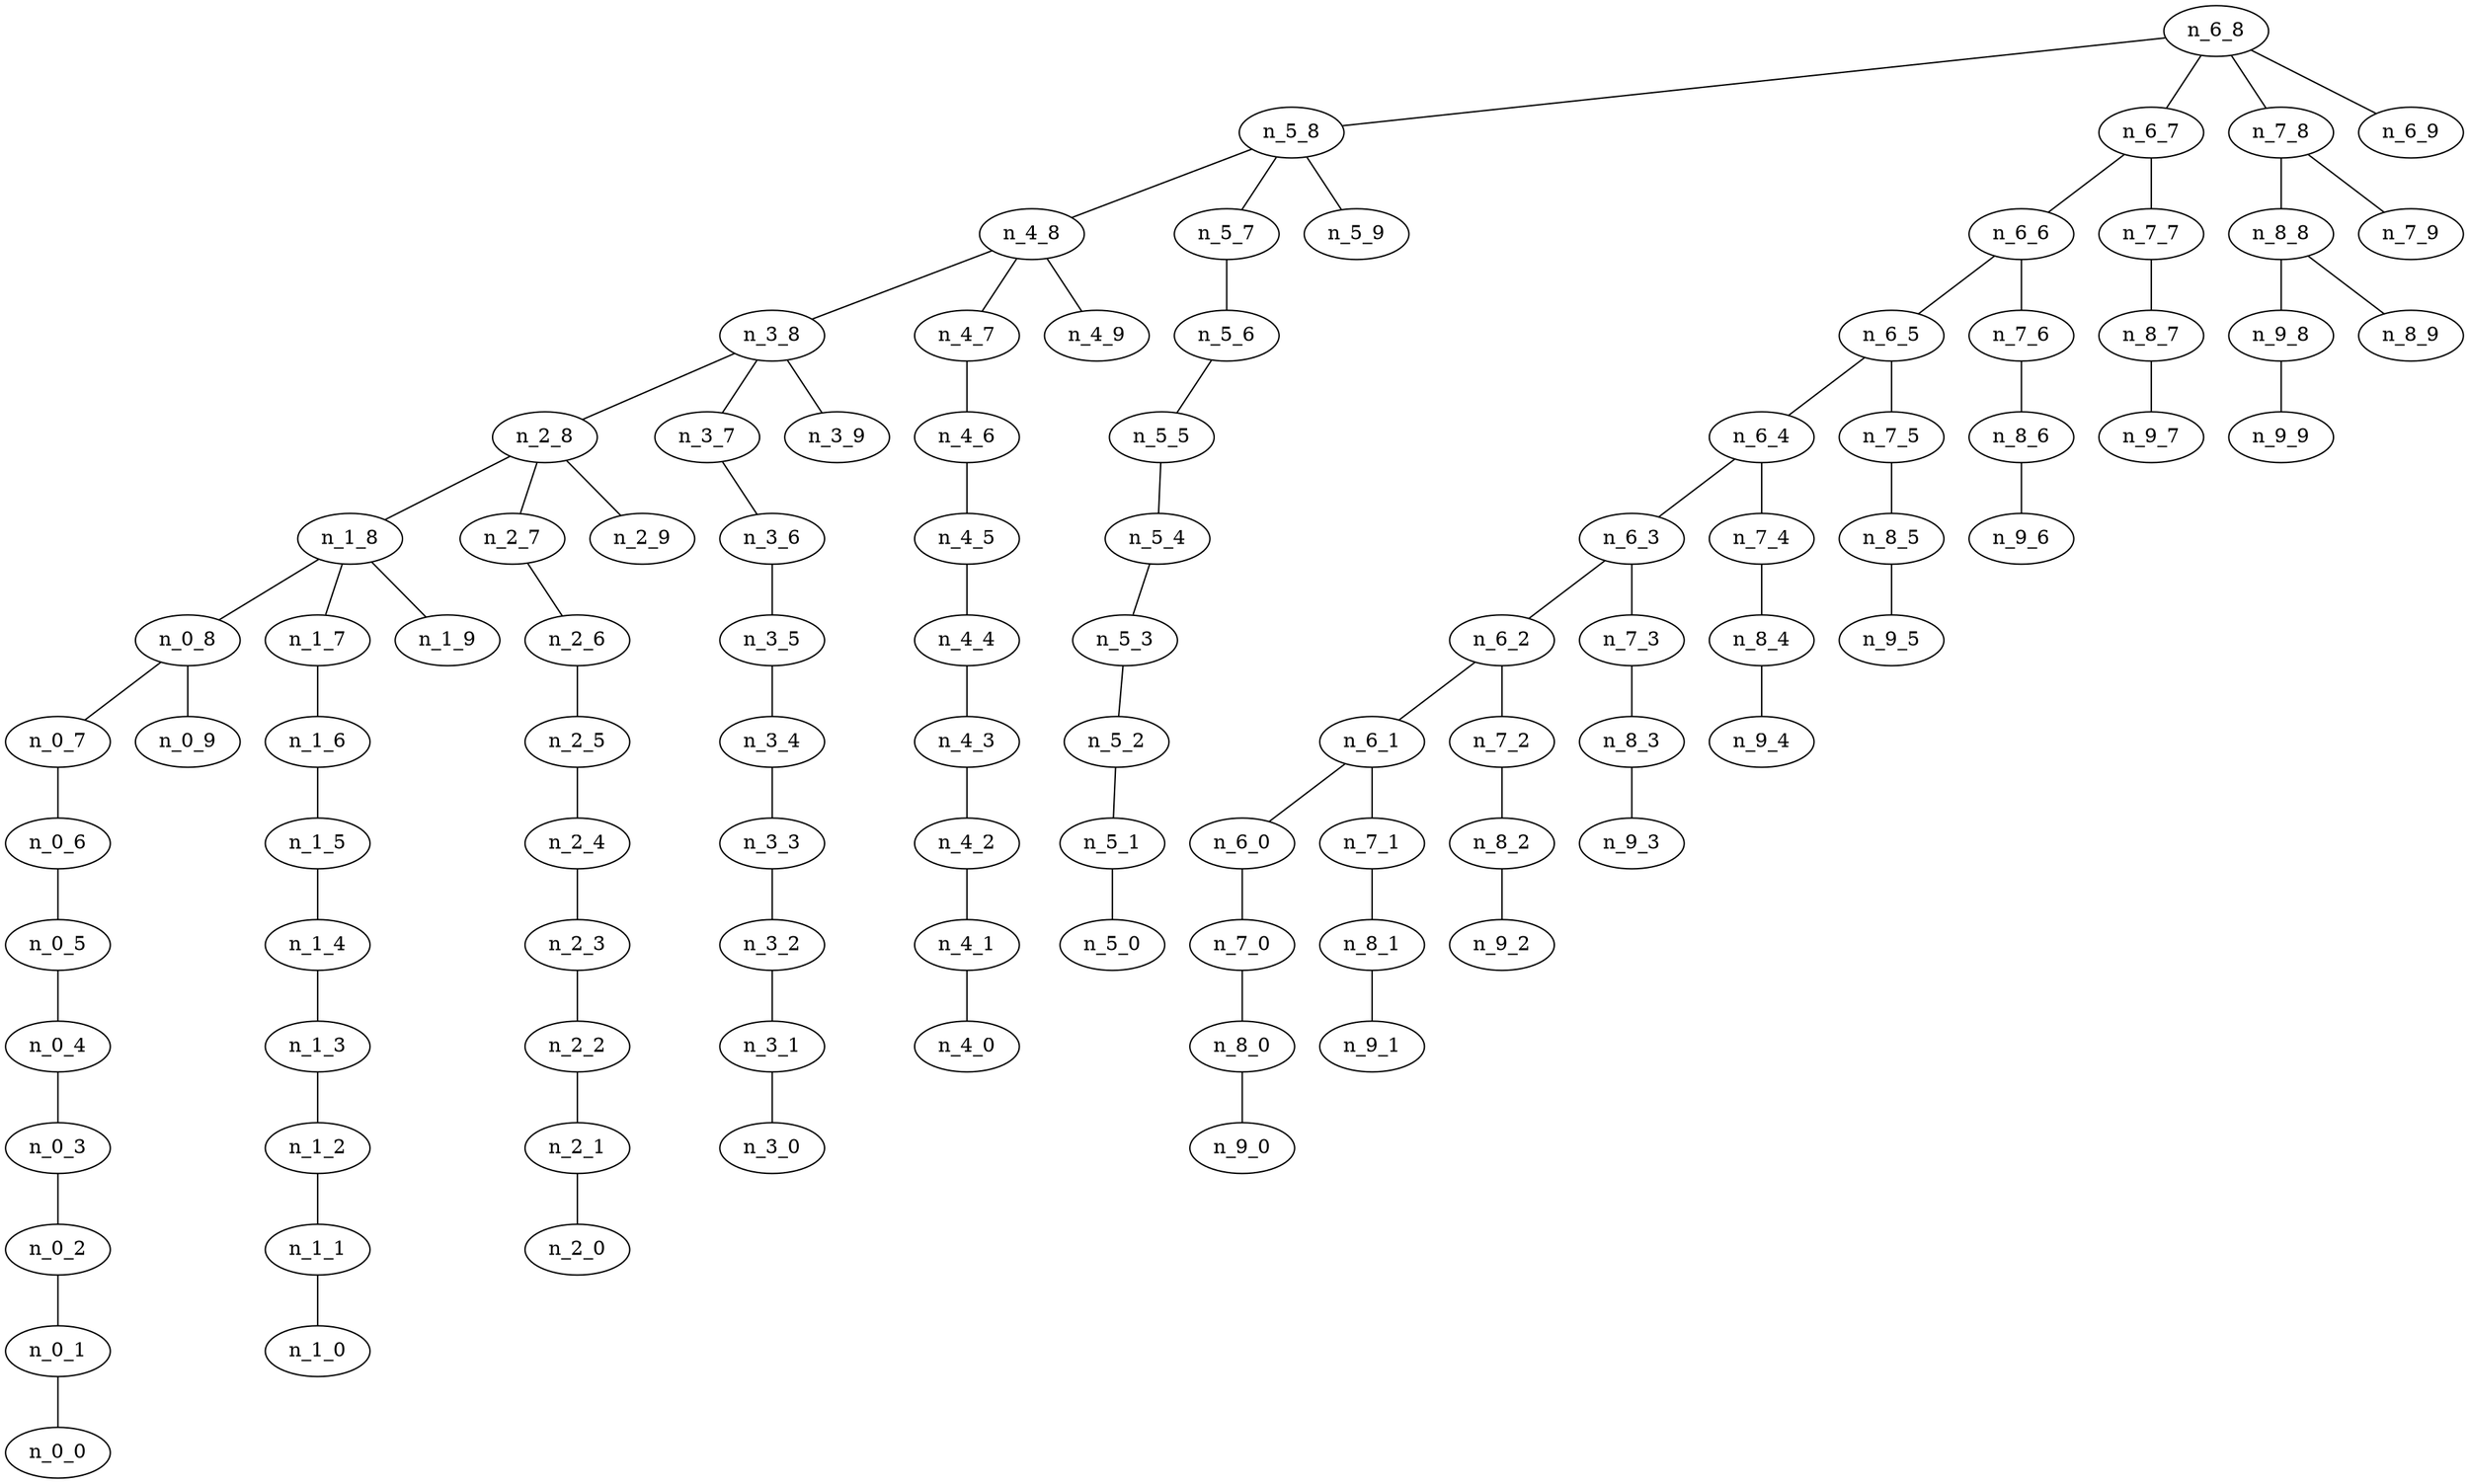 graph arbol2 {
n_6_8--n_5_8
n_6_8--n_6_7
n_6_8--n_7_8
n_6_8--n_6_9
n_5_8--n_4_8
n_5_8--n_5_7
n_5_8--n_5_9
n_6_7--n_6_6
n_6_7--n_7_7
n_7_8--n_8_8
n_7_8--n_7_9
n_4_8--n_3_8
n_4_8--n_4_7
n_4_8--n_4_9
n_5_7--n_5_6
n_6_6--n_6_5
n_6_6--n_7_6
n_7_7--n_8_7
n_8_8--n_9_8
n_8_8--n_8_9
n_3_8--n_2_8
n_3_8--n_3_7
n_3_8--n_3_9
n_4_7--n_4_6
n_5_6--n_5_5
n_6_5--n_6_4
n_6_5--n_7_5
n_7_6--n_8_6
n_8_7--n_9_7
n_9_8--n_9_9
n_2_8--n_1_8
n_2_8--n_2_7
n_2_8--n_2_9
n_3_7--n_3_6
n_4_6--n_4_5
n_5_5--n_5_4
n_6_4--n_6_3
n_6_4--n_7_4
n_7_5--n_8_5
n_8_6--n_9_6
n_1_8--n_0_8
n_1_8--n_1_7
n_1_8--n_1_9
n_2_7--n_2_6
n_3_6--n_3_5
n_4_5--n_4_4
n_5_4--n_5_3
n_6_3--n_6_2
n_6_3--n_7_3
n_7_4--n_8_4
n_8_5--n_9_5
n_0_8--n_0_7
n_0_8--n_0_9
n_1_7--n_1_6
n_2_6--n_2_5
n_3_5--n_3_4
n_4_4--n_4_3
n_5_3--n_5_2
n_6_2--n_6_1
n_6_2--n_7_2
n_7_3--n_8_3
n_8_4--n_9_4
n_0_7--n_0_6
n_1_6--n_1_5
n_2_5--n_2_4
n_3_4--n_3_3
n_4_3--n_4_2
n_5_2--n_5_1
n_6_1--n_6_0
n_6_1--n_7_1
n_7_2--n_8_2
n_8_3--n_9_3
n_0_6--n_0_5
n_1_5--n_1_4
n_2_4--n_2_3
n_3_3--n_3_2
n_4_2--n_4_1
n_5_1--n_5_0
n_6_0--n_7_0
n_7_1--n_8_1
n_8_2--n_9_2
n_0_5--n_0_4
n_1_4--n_1_3
n_2_3--n_2_2
n_3_2--n_3_1
n_4_1--n_4_0
n_7_0--n_8_0
n_8_1--n_9_1
n_0_4--n_0_3
n_1_3--n_1_2
n_2_2--n_2_1
n_3_1--n_3_0
n_8_0--n_9_0
n_0_3--n_0_2
n_1_2--n_1_1
n_2_1--n_2_0
n_0_2--n_0_1
n_1_1--n_1_0
n_0_1--n_0_0
}
